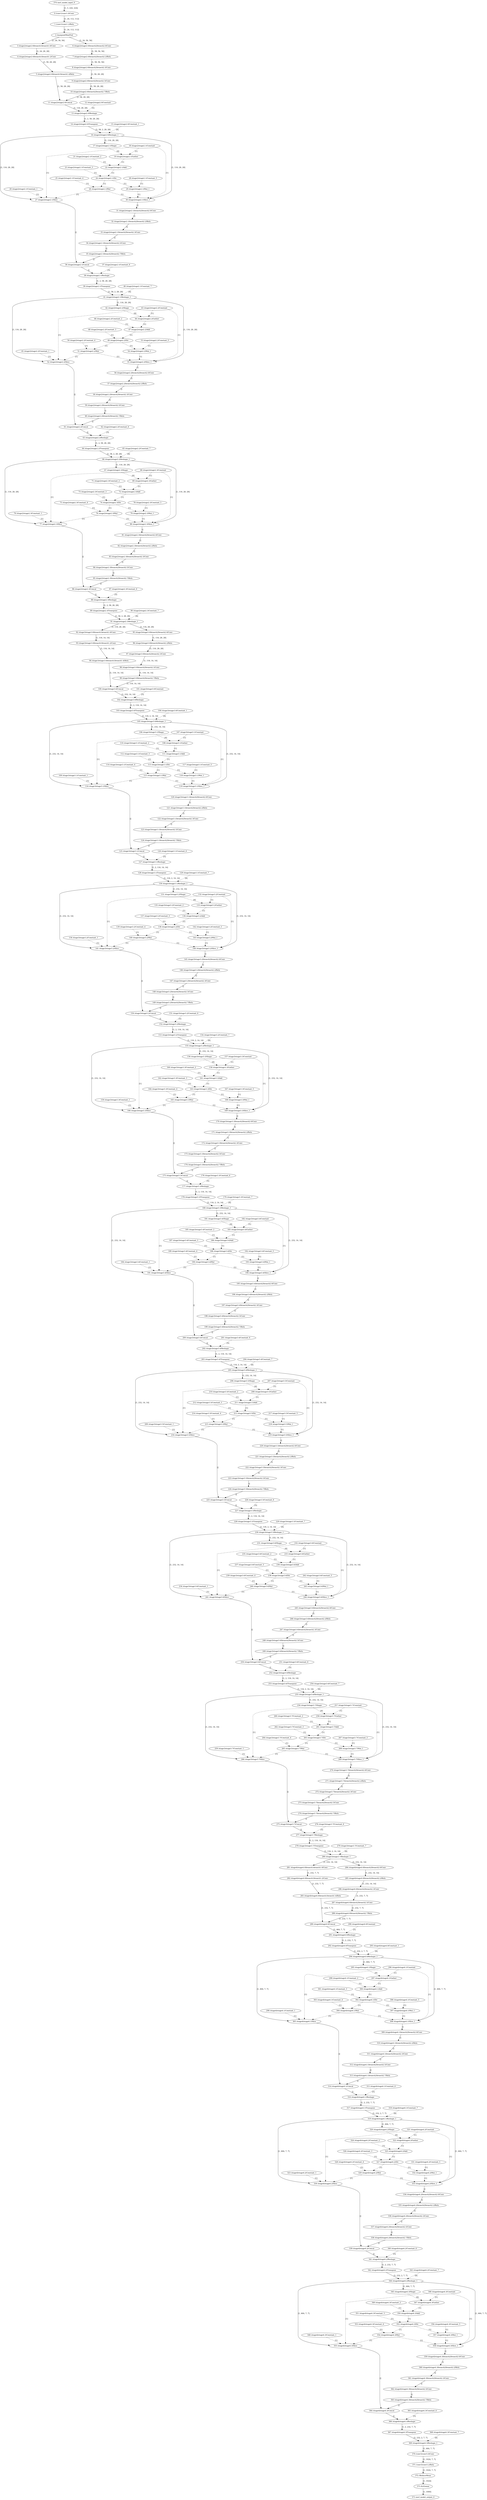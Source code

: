 strict digraph  {
"0 /conv1/conv1.0/Conv" [id=0, type=Conv];
"1 /conv1/conv1.2/Relu" [id=1, type=Relu];
"2 /maxpool/MaxPool" [id=2, type=MaxPool];
"3 /stage2/stage2.0/branch1/branch1.0/Conv" [id=3, type=Conv];
"4 /stage2/stage2.0/branch1/branch1.2/Conv" [id=4, type=Conv];
"5 /stage2/stage2.0/branch1/branch1.4/Relu" [id=5, type=Relu];
"6 /stage2/stage2.0/branch2/branch2.0/Conv" [id=6, type=Conv];
"7 /stage2/stage2.0/branch2/branch2.2/Relu" [id=7, type=Relu];
"8 /stage2/stage2.0/branch2/branch2.3/Conv" [id=8, type=Conv];
"9 /stage2/stage2.0/branch2/branch2.5/Conv" [id=9, type=Conv];
"10 /stage2/stage2.0/branch2/branch2.7/Relu" [id=10, type=Relu];
"11 /stage2/stage2.0/Concat" [id=11, type=Concat];
"12 /stage2/stage2.0/Constant" [id=12, type=Constant];
"13 /stage2/stage2.0/Reshape" [id=13, type=Reshape];
"14 /stage2/stage2.0/Transpose" [id=14, type=Transpose];
"15 /stage2/stage2.0/Constant_1" [id=15, type=Constant];
"16 /stage2/stage2.0/Reshape_1" [id=16, type=Reshape];
"17 /stage2/stage2.1/Shape" [id=17, type=Shape];
"18 /stage2/stage2.1/Constant" [id=18, type=Constant];
"19 /stage2/stage2.1/Gather" [id=19, type=Gather];
"20 /stage2/stage2.1/Constant_1" [id=20, type=Constant];
"21 /stage2/stage2.1/Constant_2" [id=21, type=Constant];
"22 /stage2/stage2.1/Add" [id=22, type=Add];
"23 /stage2/stage2.1/Constant_3" [id=23, type=Constant];
"24 /stage2/stage2.1/Div" [id=24, type=Div];
"25 /stage2/stage2.1/Constant_4" [id=25, type=Constant];
"26 /stage2/stage2.1/Mul" [id=26, type=Mul];
"27 /stage2/stage2.1/Slice" [id=27, type=Slice];
"28 /stage2/stage2.1/Constant_5" [id=28, type=Constant];
"29 /stage2/stage2.1/Mul_1" [id=29, type=Mul];
"30 /stage2/stage2.1/Slice_1" [id=30, type=Slice];
"31 /stage2/stage2.1/branch2/branch2.0/Conv" [id=31, type=Conv];
"32 /stage2/stage2.1/branch2/branch2.2/Relu" [id=32, type=Relu];
"33 /stage2/stage2.1/branch2/branch2.3/Conv" [id=33, type=Conv];
"34 /stage2/stage2.1/branch2/branch2.5/Conv" [id=34, type=Conv];
"35 /stage2/stage2.1/branch2/branch2.7/Relu" [id=35, type=Relu];
"36 /stage2/stage2.1/Concat" [id=36, type=Concat];
"37 /stage2/stage2.1/Constant_6" [id=37, type=Constant];
"38 /stage2/stage2.1/Reshape" [id=38, type=Reshape];
"39 /stage2/stage2.1/Transpose" [id=39, type=Transpose];
"40 /stage2/stage2.1/Constant_7" [id=40, type=Constant];
"41 /stage2/stage2.1/Reshape_1" [id=41, type=Reshape];
"42 /stage2/stage2.2/Shape" [id=42, type=Shape];
"43 /stage2/stage2.2/Constant" [id=43, type=Constant];
"44 /stage2/stage2.2/Gather" [id=44, type=Gather];
"45 /stage2/stage2.2/Constant_1" [id=45, type=Constant];
"46 /stage2/stage2.2/Constant_2" [id=46, type=Constant];
"47 /stage2/stage2.2/Add" [id=47, type=Add];
"48 /stage2/stage2.2/Constant_3" [id=48, type=Constant];
"49 /stage2/stage2.2/Div" [id=49, type=Div];
"50 /stage2/stage2.2/Constant_4" [id=50, type=Constant];
"51 /stage2/stage2.2/Mul" [id=51, type=Mul];
"52 /stage2/stage2.2/Slice" [id=52, type=Slice];
"53 /stage2/stage2.2/Constant_5" [id=53, type=Constant];
"54 /stage2/stage2.2/Mul_1" [id=54, type=Mul];
"55 /stage2/stage2.2/Slice_1" [id=55, type=Slice];
"56 /stage2/stage2.2/branch2/branch2.0/Conv" [id=56, type=Conv];
"57 /stage2/stage2.2/branch2/branch2.2/Relu" [id=57, type=Relu];
"58 /stage2/stage2.2/branch2/branch2.3/Conv" [id=58, type=Conv];
"59 /stage2/stage2.2/branch2/branch2.5/Conv" [id=59, type=Conv];
"60 /stage2/stage2.2/branch2/branch2.7/Relu" [id=60, type=Relu];
"61 /stage2/stage2.2/Concat" [id=61, type=Concat];
"62 /stage2/stage2.2/Constant_6" [id=62, type=Constant];
"63 /stage2/stage2.2/Reshape" [id=63, type=Reshape];
"64 /stage2/stage2.2/Transpose" [id=64, type=Transpose];
"65 /stage2/stage2.2/Constant_7" [id=65, type=Constant];
"66 /stage2/stage2.2/Reshape_1" [id=66, type=Reshape];
"67 /stage2/stage2.3/Shape" [id=67, type=Shape];
"68 /stage2/stage2.3/Constant" [id=68, type=Constant];
"69 /stage2/stage2.3/Gather" [id=69, type=Gather];
"70 /stage2/stage2.3/Constant_1" [id=70, type=Constant];
"71 /stage2/stage2.3/Constant_2" [id=71, type=Constant];
"72 /stage2/stage2.3/Add" [id=72, type=Add];
"73 /stage2/stage2.3/Constant_3" [id=73, type=Constant];
"74 /stage2/stage2.3/Div" [id=74, type=Div];
"75 /stage2/stage2.3/Constant_4" [id=75, type=Constant];
"76 /stage2/stage2.3/Mul" [id=76, type=Mul];
"77 /stage2/stage2.3/Slice" [id=77, type=Slice];
"78 /stage2/stage2.3/Constant_5" [id=78, type=Constant];
"79 /stage2/stage2.3/Mul_1" [id=79, type=Mul];
"80 /stage2/stage2.3/Slice_1" [id=80, type=Slice];
"81 /stage2/stage2.3/branch2/branch2.0/Conv" [id=81, type=Conv];
"82 /stage2/stage2.3/branch2/branch2.2/Relu" [id=82, type=Relu];
"83 /stage2/stage2.3/branch2/branch2.3/Conv" [id=83, type=Conv];
"84 /stage2/stage2.3/branch2/branch2.5/Conv" [id=84, type=Conv];
"85 /stage2/stage2.3/branch2/branch2.7/Relu" [id=85, type=Relu];
"86 /stage2/stage2.3/Concat" [id=86, type=Concat];
"87 /stage2/stage2.3/Constant_6" [id=87, type=Constant];
"88 /stage2/stage2.3/Reshape" [id=88, type=Reshape];
"89 /stage2/stage2.3/Transpose" [id=89, type=Transpose];
"90 /stage2/stage2.3/Constant_7" [id=90, type=Constant];
"91 /stage2/stage2.3/Reshape_1" [id=91, type=Reshape];
"92 /stage3/stage3.0/branch1/branch1.0/Conv" [id=92, type=Conv];
"93 /stage3/stage3.0/branch1/branch1.2/Conv" [id=93, type=Conv];
"94 /stage3/stage3.0/branch1/branch1.4/Relu" [id=94, type=Relu];
"95 /stage3/stage3.0/branch2/branch2.0/Conv" [id=95, type=Conv];
"96 /stage3/stage3.0/branch2/branch2.2/Relu" [id=96, type=Relu];
"97 /stage3/stage3.0/branch2/branch2.3/Conv" [id=97, type=Conv];
"98 /stage3/stage3.0/branch2/branch2.5/Conv" [id=98, type=Conv];
"99 /stage3/stage3.0/branch2/branch2.7/Relu" [id=99, type=Relu];
"100 /stage3/stage3.0/Concat" [id=100, type=Concat];
"101 /stage3/stage3.0/Constant" [id=101, type=Constant];
"102 /stage3/stage3.0/Reshape" [id=102, type=Reshape];
"103 /stage3/stage3.0/Transpose" [id=103, type=Transpose];
"104 /stage3/stage3.0/Constant_1" [id=104, type=Constant];
"105 /stage3/stage3.0/Reshape_1" [id=105, type=Reshape];
"106 /stage3/stage3.1/Shape" [id=106, type=Shape];
"107 /stage3/stage3.1/Constant" [id=107, type=Constant];
"108 /stage3/stage3.1/Gather" [id=108, type=Gather];
"109 /stage3/stage3.1/Constant_1" [id=109, type=Constant];
"110 /stage3/stage3.1/Constant_2" [id=110, type=Constant];
"111 /stage3/stage3.1/Add" [id=111, type=Add];
"112 /stage3/stage3.1/Constant_3" [id=112, type=Constant];
"113 /stage3/stage3.1/Div" [id=113, type=Div];
"114 /stage3/stage3.1/Constant_4" [id=114, type=Constant];
"115 /stage3/stage3.1/Mul" [id=115, type=Mul];
"116 /stage3/stage3.1/Slice" [id=116, type=Slice];
"117 /stage3/stage3.1/Constant_5" [id=117, type=Constant];
"118 /stage3/stage3.1/Mul_1" [id=118, type=Mul];
"119 /stage3/stage3.1/Slice_1" [id=119, type=Slice];
"120 /stage3/stage3.1/branch2/branch2.0/Conv" [id=120, type=Conv];
"121 /stage3/stage3.1/branch2/branch2.2/Relu" [id=121, type=Relu];
"122 /stage3/stage3.1/branch2/branch2.3/Conv" [id=122, type=Conv];
"123 /stage3/stage3.1/branch2/branch2.5/Conv" [id=123, type=Conv];
"124 /stage3/stage3.1/branch2/branch2.7/Relu" [id=124, type=Relu];
"125 /stage3/stage3.1/Concat" [id=125, type=Concat];
"126 /stage3/stage3.1/Constant_6" [id=126, type=Constant];
"127 /stage3/stage3.1/Reshape" [id=127, type=Reshape];
"128 /stage3/stage3.1/Transpose" [id=128, type=Transpose];
"129 /stage3/stage3.1/Constant_7" [id=129, type=Constant];
"130 /stage3/stage3.1/Reshape_1" [id=130, type=Reshape];
"131 /stage3/stage3.2/Shape" [id=131, type=Shape];
"132 /stage3/stage3.2/Constant" [id=132, type=Constant];
"133 /stage3/stage3.2/Gather" [id=133, type=Gather];
"134 /stage3/stage3.2/Constant_1" [id=134, type=Constant];
"135 /stage3/stage3.2/Constant_2" [id=135, type=Constant];
"136 /stage3/stage3.2/Add" [id=136, type=Add];
"137 /stage3/stage3.2/Constant_3" [id=137, type=Constant];
"138 /stage3/stage3.2/Div" [id=138, type=Div];
"139 /stage3/stage3.2/Constant_4" [id=139, type=Constant];
"140 /stage3/stage3.2/Mul" [id=140, type=Mul];
"141 /stage3/stage3.2/Slice" [id=141, type=Slice];
"142 /stage3/stage3.2/Constant_5" [id=142, type=Constant];
"143 /stage3/stage3.2/Mul_1" [id=143, type=Mul];
"144 /stage3/stage3.2/Slice_1" [id=144, type=Slice];
"145 /stage3/stage3.2/branch2/branch2.0/Conv" [id=145, type=Conv];
"146 /stage3/stage3.2/branch2/branch2.2/Relu" [id=146, type=Relu];
"147 /stage3/stage3.2/branch2/branch2.3/Conv" [id=147, type=Conv];
"148 /stage3/stage3.2/branch2/branch2.5/Conv" [id=148, type=Conv];
"149 /stage3/stage3.2/branch2/branch2.7/Relu" [id=149, type=Relu];
"150 /stage3/stage3.2/Concat" [id=150, type=Concat];
"151 /stage3/stage3.2/Constant_6" [id=151, type=Constant];
"152 /stage3/stage3.2/Reshape" [id=152, type=Reshape];
"153 /stage3/stage3.2/Transpose" [id=153, type=Transpose];
"154 /stage3/stage3.2/Constant_7" [id=154, type=Constant];
"155 /stage3/stage3.2/Reshape_1" [id=155, type=Reshape];
"156 /stage3/stage3.3/Shape" [id=156, type=Shape];
"157 /stage3/stage3.3/Constant" [id=157, type=Constant];
"158 /stage3/stage3.3/Gather" [id=158, type=Gather];
"159 /stage3/stage3.3/Constant_1" [id=159, type=Constant];
"160 /stage3/stage3.3/Constant_2" [id=160, type=Constant];
"161 /stage3/stage3.3/Add" [id=161, type=Add];
"162 /stage3/stage3.3/Constant_3" [id=162, type=Constant];
"163 /stage3/stage3.3/Div" [id=163, type=Div];
"164 /stage3/stage3.3/Constant_4" [id=164, type=Constant];
"165 /stage3/stage3.3/Mul" [id=165, type=Mul];
"166 /stage3/stage3.3/Slice" [id=166, type=Slice];
"167 /stage3/stage3.3/Constant_5" [id=167, type=Constant];
"168 /stage3/stage3.3/Mul_1" [id=168, type=Mul];
"169 /stage3/stage3.3/Slice_1" [id=169, type=Slice];
"170 /stage3/stage3.3/branch2/branch2.0/Conv" [id=170, type=Conv];
"171 /stage3/stage3.3/branch2/branch2.2/Relu" [id=171, type=Relu];
"172 /stage3/stage3.3/branch2/branch2.3/Conv" [id=172, type=Conv];
"173 /stage3/stage3.3/branch2/branch2.5/Conv" [id=173, type=Conv];
"174 /stage3/stage3.3/branch2/branch2.7/Relu" [id=174, type=Relu];
"175 /stage3/stage3.3/Concat" [id=175, type=Concat];
"176 /stage3/stage3.3/Constant_6" [id=176, type=Constant];
"177 /stage3/stage3.3/Reshape" [id=177, type=Reshape];
"178 /stage3/stage3.3/Transpose" [id=178, type=Transpose];
"179 /stage3/stage3.3/Constant_7" [id=179, type=Constant];
"180 /stage3/stage3.3/Reshape_1" [id=180, type=Reshape];
"181 /stage3/stage3.4/Shape" [id=181, type=Shape];
"182 /stage3/stage3.4/Constant" [id=182, type=Constant];
"183 /stage3/stage3.4/Gather" [id=183, type=Gather];
"184 /stage3/stage3.4/Constant_1" [id=184, type=Constant];
"185 /stage3/stage3.4/Constant_2" [id=185, type=Constant];
"186 /stage3/stage3.4/Add" [id=186, type=Add];
"187 /stage3/stage3.4/Constant_3" [id=187, type=Constant];
"188 /stage3/stage3.4/Div" [id=188, type=Div];
"189 /stage3/stage3.4/Constant_4" [id=189, type=Constant];
"190 /stage3/stage3.4/Mul" [id=190, type=Mul];
"191 /stage3/stage3.4/Slice" [id=191, type=Slice];
"192 /stage3/stage3.4/Constant_5" [id=192, type=Constant];
"193 /stage3/stage3.4/Mul_1" [id=193, type=Mul];
"194 /stage3/stage3.4/Slice_1" [id=194, type=Slice];
"195 /stage3/stage3.4/branch2/branch2.0/Conv" [id=195, type=Conv];
"196 /stage3/stage3.4/branch2/branch2.2/Relu" [id=196, type=Relu];
"197 /stage3/stage3.4/branch2/branch2.3/Conv" [id=197, type=Conv];
"198 /stage3/stage3.4/branch2/branch2.5/Conv" [id=198, type=Conv];
"199 /stage3/stage3.4/branch2/branch2.7/Relu" [id=199, type=Relu];
"200 /stage3/stage3.4/Concat" [id=200, type=Concat];
"201 /stage3/stage3.4/Constant_6" [id=201, type=Constant];
"202 /stage3/stage3.4/Reshape" [id=202, type=Reshape];
"203 /stage3/stage3.4/Transpose" [id=203, type=Transpose];
"204 /stage3/stage3.4/Constant_7" [id=204, type=Constant];
"205 /stage3/stage3.4/Reshape_1" [id=205, type=Reshape];
"206 /stage3/stage3.5/Shape" [id=206, type=Shape];
"207 /stage3/stage3.5/Constant" [id=207, type=Constant];
"208 /stage3/stage3.5/Gather" [id=208, type=Gather];
"209 /stage3/stage3.5/Constant_1" [id=209, type=Constant];
"210 /stage3/stage3.5/Constant_2" [id=210, type=Constant];
"211 /stage3/stage3.5/Add" [id=211, type=Add];
"212 /stage3/stage3.5/Constant_3" [id=212, type=Constant];
"213 /stage3/stage3.5/Div" [id=213, type=Div];
"214 /stage3/stage3.5/Constant_4" [id=214, type=Constant];
"215 /stage3/stage3.5/Mul" [id=215, type=Mul];
"216 /stage3/stage3.5/Slice" [id=216, type=Slice];
"217 /stage3/stage3.5/Constant_5" [id=217, type=Constant];
"218 /stage3/stage3.5/Mul_1" [id=218, type=Mul];
"219 /stage3/stage3.5/Slice_1" [id=219, type=Slice];
"220 /stage3/stage3.5/branch2/branch2.0/Conv" [id=220, type=Conv];
"221 /stage3/stage3.5/branch2/branch2.2/Relu" [id=221, type=Relu];
"222 /stage3/stage3.5/branch2/branch2.3/Conv" [id=222, type=Conv];
"223 /stage3/stage3.5/branch2/branch2.5/Conv" [id=223, type=Conv];
"224 /stage3/stage3.5/branch2/branch2.7/Relu" [id=224, type=Relu];
"225 /stage3/stage3.5/Concat" [id=225, type=Concat];
"226 /stage3/stage3.5/Constant_6" [id=226, type=Constant];
"227 /stage3/stage3.5/Reshape" [id=227, type=Reshape];
"228 /stage3/stage3.5/Transpose" [id=228, type=Transpose];
"229 /stage3/stage3.5/Constant_7" [id=229, type=Constant];
"230 /stage3/stage3.5/Reshape_1" [id=230, type=Reshape];
"231 /stage3/stage3.6/Shape" [id=231, type=Shape];
"232 /stage3/stage3.6/Constant" [id=232, type=Constant];
"233 /stage3/stage3.6/Gather" [id=233, type=Gather];
"234 /stage3/stage3.6/Constant_1" [id=234, type=Constant];
"235 /stage3/stage3.6/Constant_2" [id=235, type=Constant];
"236 /stage3/stage3.6/Add" [id=236, type=Add];
"237 /stage3/stage3.6/Constant_3" [id=237, type=Constant];
"238 /stage3/stage3.6/Div" [id=238, type=Div];
"239 /stage3/stage3.6/Constant_4" [id=239, type=Constant];
"240 /stage3/stage3.6/Mul" [id=240, type=Mul];
"241 /stage3/stage3.6/Slice" [id=241, type=Slice];
"242 /stage3/stage3.6/Constant_5" [id=242, type=Constant];
"243 /stage3/stage3.6/Mul_1" [id=243, type=Mul];
"244 /stage3/stage3.6/Slice_1" [id=244, type=Slice];
"245 /stage3/stage3.6/branch2/branch2.0/Conv" [id=245, type=Conv];
"246 /stage3/stage3.6/branch2/branch2.2/Relu" [id=246, type=Relu];
"247 /stage3/stage3.6/branch2/branch2.3/Conv" [id=247, type=Conv];
"248 /stage3/stage3.6/branch2/branch2.5/Conv" [id=248, type=Conv];
"249 /stage3/stage3.6/branch2/branch2.7/Relu" [id=249, type=Relu];
"250 /stage3/stage3.6/Concat" [id=250, type=Concat];
"251 /stage3/stage3.6/Constant_6" [id=251, type=Constant];
"252 /stage3/stage3.6/Reshape" [id=252, type=Reshape];
"253 /stage3/stage3.6/Transpose" [id=253, type=Transpose];
"254 /stage3/stage3.6/Constant_7" [id=254, type=Constant];
"255 /stage3/stage3.6/Reshape_1" [id=255, type=Reshape];
"256 /stage3/stage3.7/Shape" [id=256, type=Shape];
"257 /stage3/stage3.7/Constant" [id=257, type=Constant];
"258 /stage3/stage3.7/Gather" [id=258, type=Gather];
"259 /stage3/stage3.7/Constant_1" [id=259, type=Constant];
"260 /stage3/stage3.7/Constant_2" [id=260, type=Constant];
"261 /stage3/stage3.7/Add" [id=261, type=Add];
"262 /stage3/stage3.7/Constant_3" [id=262, type=Constant];
"263 /stage3/stage3.7/Div" [id=263, type=Div];
"264 /stage3/stage3.7/Constant_4" [id=264, type=Constant];
"265 /stage3/stage3.7/Mul" [id=265, type=Mul];
"266 /stage3/stage3.7/Slice" [id=266, type=Slice];
"267 /stage3/stage3.7/Constant_5" [id=267, type=Constant];
"268 /stage3/stage3.7/Mul_1" [id=268, type=Mul];
"269 /stage3/stage3.7/Slice_1" [id=269, type=Slice];
"270 /stage3/stage3.7/branch2/branch2.0/Conv" [id=270, type=Conv];
"271 /stage3/stage3.7/branch2/branch2.2/Relu" [id=271, type=Relu];
"272 /stage3/stage3.7/branch2/branch2.3/Conv" [id=272, type=Conv];
"273 /stage3/stage3.7/branch2/branch2.5/Conv" [id=273, type=Conv];
"274 /stage3/stage3.7/branch2/branch2.7/Relu" [id=274, type=Relu];
"275 /stage3/stage3.7/Concat" [id=275, type=Concat];
"276 /stage3/stage3.7/Constant_6" [id=276, type=Constant];
"277 /stage3/stage3.7/Reshape" [id=277, type=Reshape];
"278 /stage3/stage3.7/Transpose" [id=278, type=Transpose];
"279 /stage3/stage3.7/Constant_7" [id=279, type=Constant];
"280 /stage3/stage3.7/Reshape_1" [id=280, type=Reshape];
"281 /stage4/stage4.0/branch1/branch1.0/Conv" [id=281, type=Conv];
"282 /stage4/stage4.0/branch1/branch1.2/Conv" [id=282, type=Conv];
"283 /stage4/stage4.0/branch1/branch1.4/Relu" [id=283, type=Relu];
"284 /stage4/stage4.0/branch2/branch2.0/Conv" [id=284, type=Conv];
"285 /stage4/stage4.0/branch2/branch2.2/Relu" [id=285, type=Relu];
"286 /stage4/stage4.0/branch2/branch2.3/Conv" [id=286, type=Conv];
"287 /stage4/stage4.0/branch2/branch2.5/Conv" [id=287, type=Conv];
"288 /stage4/stage4.0/branch2/branch2.7/Relu" [id=288, type=Relu];
"289 /stage4/stage4.0/Concat" [id=289, type=Concat];
"290 /stage4/stage4.0/Constant" [id=290, type=Constant];
"291 /stage4/stage4.0/Reshape" [id=291, type=Reshape];
"292 /stage4/stage4.0/Transpose" [id=292, type=Transpose];
"293 /stage4/stage4.0/Constant_1" [id=293, type=Constant];
"294 /stage4/stage4.0/Reshape_1" [id=294, type=Reshape];
"295 /stage4/stage4.1/Shape" [id=295, type=Shape];
"296 /stage4/stage4.1/Constant" [id=296, type=Constant];
"297 /stage4/stage4.1/Gather" [id=297, type=Gather];
"298 /stage4/stage4.1/Constant_1" [id=298, type=Constant];
"299 /stage4/stage4.1/Constant_2" [id=299, type=Constant];
"300 /stage4/stage4.1/Add" [id=300, type=Add];
"301 /stage4/stage4.1/Constant_3" [id=301, type=Constant];
"302 /stage4/stage4.1/Div" [id=302, type=Div];
"303 /stage4/stage4.1/Constant_4" [id=303, type=Constant];
"304 /stage4/stage4.1/Mul" [id=304, type=Mul];
"305 /stage4/stage4.1/Slice" [id=305, type=Slice];
"306 /stage4/stage4.1/Constant_5" [id=306, type=Constant];
"307 /stage4/stage4.1/Mul_1" [id=307, type=Mul];
"308 /stage4/stage4.1/Slice_1" [id=308, type=Slice];
"309 /stage4/stage4.1/branch2/branch2.0/Conv" [id=309, type=Conv];
"310 /stage4/stage4.1/branch2/branch2.2/Relu" [id=310, type=Relu];
"311 /stage4/stage4.1/branch2/branch2.3/Conv" [id=311, type=Conv];
"312 /stage4/stage4.1/branch2/branch2.5/Conv" [id=312, type=Conv];
"313 /stage4/stage4.1/branch2/branch2.7/Relu" [id=313, type=Relu];
"314 /stage4/stage4.1/Concat" [id=314, type=Concat];
"315 /stage4/stage4.1/Constant_6" [id=315, type=Constant];
"316 /stage4/stage4.1/Reshape" [id=316, type=Reshape];
"317 /stage4/stage4.1/Transpose" [id=317, type=Transpose];
"318 /stage4/stage4.1/Constant_7" [id=318, type=Constant];
"319 /stage4/stage4.1/Reshape_1" [id=319, type=Reshape];
"320 /stage4/stage4.2/Shape" [id=320, type=Shape];
"321 /stage4/stage4.2/Constant" [id=321, type=Constant];
"322 /stage4/stage4.2/Gather" [id=322, type=Gather];
"323 /stage4/stage4.2/Constant_1" [id=323, type=Constant];
"324 /stage4/stage4.2/Constant_2" [id=324, type=Constant];
"325 /stage4/stage4.2/Add" [id=325, type=Add];
"326 /stage4/stage4.2/Constant_3" [id=326, type=Constant];
"327 /stage4/stage4.2/Div" [id=327, type=Div];
"328 /stage4/stage4.2/Constant_4" [id=328, type=Constant];
"329 /stage4/stage4.2/Mul" [id=329, type=Mul];
"330 /stage4/stage4.2/Slice" [id=330, type=Slice];
"331 /stage4/stage4.2/Constant_5" [id=331, type=Constant];
"332 /stage4/stage4.2/Mul_1" [id=332, type=Mul];
"333 /stage4/stage4.2/Slice_1" [id=333, type=Slice];
"334 /stage4/stage4.2/branch2/branch2.0/Conv" [id=334, type=Conv];
"335 /stage4/stage4.2/branch2/branch2.2/Relu" [id=335, type=Relu];
"336 /stage4/stage4.2/branch2/branch2.3/Conv" [id=336, type=Conv];
"337 /stage4/stage4.2/branch2/branch2.5/Conv" [id=337, type=Conv];
"338 /stage4/stage4.2/branch2/branch2.7/Relu" [id=338, type=Relu];
"339 /stage4/stage4.2/Concat" [id=339, type=Concat];
"340 /stage4/stage4.2/Constant_6" [id=340, type=Constant];
"341 /stage4/stage4.2/Reshape" [id=341, type=Reshape];
"342 /stage4/stage4.2/Transpose" [id=342, type=Transpose];
"343 /stage4/stage4.2/Constant_7" [id=343, type=Constant];
"344 /stage4/stage4.2/Reshape_1" [id=344, type=Reshape];
"345 /stage4/stage4.3/Shape" [id=345, type=Shape];
"346 /stage4/stage4.3/Constant" [id=346, type=Constant];
"347 /stage4/stage4.3/Gather" [id=347, type=Gather];
"348 /stage4/stage4.3/Constant_1" [id=348, type=Constant];
"349 /stage4/stage4.3/Constant_2" [id=349, type=Constant];
"350 /stage4/stage4.3/Add" [id=350, type=Add];
"351 /stage4/stage4.3/Constant_3" [id=351, type=Constant];
"352 /stage4/stage4.3/Div" [id=352, type=Div];
"353 /stage4/stage4.3/Constant_4" [id=353, type=Constant];
"354 /stage4/stage4.3/Mul" [id=354, type=Mul];
"355 /stage4/stage4.3/Slice" [id=355, type=Slice];
"356 /stage4/stage4.3/Constant_5" [id=356, type=Constant];
"357 /stage4/stage4.3/Mul_1" [id=357, type=Mul];
"358 /stage4/stage4.3/Slice_1" [id=358, type=Slice];
"359 /stage4/stage4.3/branch2/branch2.0/Conv" [id=359, type=Conv];
"360 /stage4/stage4.3/branch2/branch2.2/Relu" [id=360, type=Relu];
"361 /stage4/stage4.3/branch2/branch2.3/Conv" [id=361, type=Conv];
"362 /stage4/stage4.3/branch2/branch2.5/Conv" [id=362, type=Conv];
"363 /stage4/stage4.3/branch2/branch2.7/Relu" [id=363, type=Relu];
"364 /stage4/stage4.3/Concat" [id=364, type=Concat];
"365 /stage4/stage4.3/Constant_6" [id=365, type=Constant];
"366 /stage4/stage4.3/Reshape" [id=366, type=Reshape];
"367 /stage4/stage4.3/Transpose" [id=367, type=Transpose];
"368 /stage4/stage4.3/Constant_7" [id=368, type=Constant];
"369 /stage4/stage4.3/Reshape_1" [id=369, type=Reshape];
"370 /conv5/conv5.0/Conv" [id=370, type=Conv];
"371 /conv5/conv5.2/Relu" [id=371, type=Relu];
"372 /ReduceMean" [id=372, type=ReduceMean];
"373 /fc/Gemm" [id=373, type=Gemm];
"374 nncf_model_input_0" [id=374, type=nncf_model_input];
"375 nncf_model_output_0" [id=375, type=nncf_model_output];
"0 /conv1/conv1.0/Conv" -> "1 /conv1/conv1.2/Relu"  [label="[1, 24, 112, 112]", style=solid];
"1 /conv1/conv1.2/Relu" -> "2 /maxpool/MaxPool"  [label="[1, 24, 112, 112]", style=solid];
"2 /maxpool/MaxPool" -> "3 /stage2/stage2.0/branch1/branch1.0/Conv"  [label="[1, 24, 56, 56]", style=solid];
"2 /maxpool/MaxPool" -> "6 /stage2/stage2.0/branch2/branch2.0/Conv"  [label="[1, 24, 56, 56]", style=solid];
"3 /stage2/stage2.0/branch1/branch1.0/Conv" -> "4 /stage2/stage2.0/branch1/branch1.2/Conv"  [label="[1, 24, 28, 28]", style=solid];
"4 /stage2/stage2.0/branch1/branch1.2/Conv" -> "5 /stage2/stage2.0/branch1/branch1.4/Relu"  [label="[1, 58, 28, 28]", style=solid];
"5 /stage2/stage2.0/branch1/branch1.4/Relu" -> "11 /stage2/stage2.0/Concat"  [label="[1, 58, 28, 28]", style=solid];
"6 /stage2/stage2.0/branch2/branch2.0/Conv" -> "7 /stage2/stage2.0/branch2/branch2.2/Relu"  [label="[1, 58, 56, 56]", style=solid];
"7 /stage2/stage2.0/branch2/branch2.2/Relu" -> "8 /stage2/stage2.0/branch2/branch2.3/Conv"  [label="[1, 58, 56, 56]", style=solid];
"8 /stage2/stage2.0/branch2/branch2.3/Conv" -> "9 /stage2/stage2.0/branch2/branch2.5/Conv"  [label="[1, 58, 28, 28]", style=solid];
"9 /stage2/stage2.0/branch2/branch2.5/Conv" -> "10 /stage2/stage2.0/branch2/branch2.7/Relu"  [label="[1, 58, 28, 28]", style=solid];
"10 /stage2/stage2.0/branch2/branch2.7/Relu" -> "11 /stage2/stage2.0/Concat"  [label="[1, 58, 28, 28]", style=solid];
"11 /stage2/stage2.0/Concat" -> "13 /stage2/stage2.0/Reshape"  [label="[1, 116, 28, 28]", style=solid];
"12 /stage2/stage2.0/Constant" -> "13 /stage2/stage2.0/Reshape"  [label="[5]", style=dashed];
"13 /stage2/stage2.0/Reshape" -> "14 /stage2/stage2.0/Transpose"  [label="[1, 2, 58, 28, 28]", style=solid];
"14 /stage2/stage2.0/Transpose" -> "16 /stage2/stage2.0/Reshape_1"  [label="[1, 58, 2, 28, 28]", style=solid];
"15 /stage2/stage2.0/Constant_1" -> "16 /stage2/stage2.0/Reshape_1"  [label="[4]", style=dashed];
"16 /stage2/stage2.0/Reshape_1" -> "17 /stage2/stage2.1/Shape"  [label="[1, 116, 28, 28]", style=solid];
"16 /stage2/stage2.0/Reshape_1" -> "27 /stage2/stage2.1/Slice"  [label="[1, 116, 28, 28]", style=solid];
"16 /stage2/stage2.0/Reshape_1" -> "30 /stage2/stage2.1/Slice_1"  [label="[1, 116, 28, 28]", style=solid];
"17 /stage2/stage2.1/Shape" -> "19 /stage2/stage2.1/Gather"  [label="[4]", style=dashed];
"18 /stage2/stage2.1/Constant" -> "19 /stage2/stage2.1/Gather"  [label="[1]", style=dashed];
"18 /stage2/stage2.1/Constant" -> "27 /stage2/stage2.1/Slice"  [label="[1]", style=dashed];
"18 /stage2/stage2.1/Constant" -> "30 /stage2/stage2.1/Slice_1"  [label="[1]", style=dashed];
"19 /stage2/stage2.1/Gather" -> "22 /stage2/stage2.1/Add"  [label="[1]", style=dashed];
"20 /stage2/stage2.1/Constant_1" -> "27 /stage2/stage2.1/Slice"  [label="[1]", style=dashed];
"21 /stage2/stage2.1/Constant_2" -> "22 /stage2/stage2.1/Add"  [label="[1]", style=dashed];
"22 /stage2/stage2.1/Add" -> "24 /stage2/stage2.1/Div"  [label="[1]", style=dashed];
"23 /stage2/stage2.1/Constant_3" -> "24 /stage2/stage2.1/Div"  [label="[1]", style=dashed];
"24 /stage2/stage2.1/Div" -> "26 /stage2/stage2.1/Mul"  [label="[1]", style=dashed];
"24 /stage2/stage2.1/Div" -> "29 /stage2/stage2.1/Mul_1"  [label="[1]", style=dashed];
"25 /stage2/stage2.1/Constant_4" -> "26 /stage2/stage2.1/Mul"  [label="[1]", style=dashed];
"26 /stage2/stage2.1/Mul" -> "27 /stage2/stage2.1/Slice"  [label="[1]", style=dashed];
"26 /stage2/stage2.1/Mul" -> "30 /stage2/stage2.1/Slice_1"  [label="[1]", style=dashed];
"27 /stage2/stage2.1/Slice" -> "36 /stage2/stage2.1/Concat"  [label="[]", style=solid];
"28 /stage2/stage2.1/Constant_5" -> "29 /stage2/stage2.1/Mul_1"  [label="[1]", style=dashed];
"29 /stage2/stage2.1/Mul_1" -> "30 /stage2/stage2.1/Slice_1"  [label="[1]", style=dashed];
"30 /stage2/stage2.1/Slice_1" -> "31 /stage2/stage2.1/branch2/branch2.0/Conv"  [label="[]", style=solid];
"31 /stage2/stage2.1/branch2/branch2.0/Conv" -> "32 /stage2/stage2.1/branch2/branch2.2/Relu"  [label="[]", style=solid];
"32 /stage2/stage2.1/branch2/branch2.2/Relu" -> "33 /stage2/stage2.1/branch2/branch2.3/Conv"  [label="[]", style=solid];
"33 /stage2/stage2.1/branch2/branch2.3/Conv" -> "34 /stage2/stage2.1/branch2/branch2.5/Conv"  [label="[]", style=solid];
"34 /stage2/stage2.1/branch2/branch2.5/Conv" -> "35 /stage2/stage2.1/branch2/branch2.7/Relu"  [label="[]", style=solid];
"35 /stage2/stage2.1/branch2/branch2.7/Relu" -> "36 /stage2/stage2.1/Concat"  [label="[]", style=solid];
"36 /stage2/stage2.1/Concat" -> "38 /stage2/stage2.1/Reshape"  [label="[]", style=solid];
"37 /stage2/stage2.1/Constant_6" -> "38 /stage2/stage2.1/Reshape"  [label="[5]", style=dashed];
"38 /stage2/stage2.1/Reshape" -> "39 /stage2/stage2.1/Transpose"  [label="[1, 2, 58, 28, 28]", style=solid];
"39 /stage2/stage2.1/Transpose" -> "41 /stage2/stage2.1/Reshape_1"  [label="[1, 58, 2, 28, 28]", style=solid];
"40 /stage2/stage2.1/Constant_7" -> "41 /stage2/stage2.1/Reshape_1"  [label="[4]", style=dashed];
"41 /stage2/stage2.1/Reshape_1" -> "42 /stage2/stage2.2/Shape"  [label="[1, 116, 28, 28]", style=solid];
"41 /stage2/stage2.1/Reshape_1" -> "52 /stage2/stage2.2/Slice"  [label="[1, 116, 28, 28]", style=solid];
"41 /stage2/stage2.1/Reshape_1" -> "55 /stage2/stage2.2/Slice_1"  [label="[1, 116, 28, 28]", style=solid];
"42 /stage2/stage2.2/Shape" -> "44 /stage2/stage2.2/Gather"  [label="[4]", style=dashed];
"43 /stage2/stage2.2/Constant" -> "44 /stage2/stage2.2/Gather"  [label="[1]", style=dashed];
"43 /stage2/stage2.2/Constant" -> "52 /stage2/stage2.2/Slice"  [label="[1]", style=dashed];
"43 /stage2/stage2.2/Constant" -> "55 /stage2/stage2.2/Slice_1"  [label="[1]", style=dashed];
"44 /stage2/stage2.2/Gather" -> "47 /stage2/stage2.2/Add"  [label="[1]", style=dashed];
"45 /stage2/stage2.2/Constant_1" -> "52 /stage2/stage2.2/Slice"  [label="[1]", style=dashed];
"46 /stage2/stage2.2/Constant_2" -> "47 /stage2/stage2.2/Add"  [label="[1]", style=dashed];
"47 /stage2/stage2.2/Add" -> "49 /stage2/stage2.2/Div"  [label="[1]", style=dashed];
"48 /stage2/stage2.2/Constant_3" -> "49 /stage2/stage2.2/Div"  [label="[1]", style=dashed];
"49 /stage2/stage2.2/Div" -> "51 /stage2/stage2.2/Mul"  [label="[1]", style=dashed];
"49 /stage2/stage2.2/Div" -> "54 /stage2/stage2.2/Mul_1"  [label="[1]", style=dashed];
"50 /stage2/stage2.2/Constant_4" -> "51 /stage2/stage2.2/Mul"  [label="[1]", style=dashed];
"51 /stage2/stage2.2/Mul" -> "52 /stage2/stage2.2/Slice"  [label="[1]", style=dashed];
"51 /stage2/stage2.2/Mul" -> "55 /stage2/stage2.2/Slice_1"  [label="[1]", style=dashed];
"52 /stage2/stage2.2/Slice" -> "61 /stage2/stage2.2/Concat"  [label="[]", style=solid];
"53 /stage2/stage2.2/Constant_5" -> "54 /stage2/stage2.2/Mul_1"  [label="[1]", style=dashed];
"54 /stage2/stage2.2/Mul_1" -> "55 /stage2/stage2.2/Slice_1"  [label="[1]", style=dashed];
"55 /stage2/stage2.2/Slice_1" -> "56 /stage2/stage2.2/branch2/branch2.0/Conv"  [label="[]", style=solid];
"56 /stage2/stage2.2/branch2/branch2.0/Conv" -> "57 /stage2/stage2.2/branch2/branch2.2/Relu"  [label="[]", style=solid];
"57 /stage2/stage2.2/branch2/branch2.2/Relu" -> "58 /stage2/stage2.2/branch2/branch2.3/Conv"  [label="[]", style=solid];
"58 /stage2/stage2.2/branch2/branch2.3/Conv" -> "59 /stage2/stage2.2/branch2/branch2.5/Conv"  [label="[]", style=solid];
"59 /stage2/stage2.2/branch2/branch2.5/Conv" -> "60 /stage2/stage2.2/branch2/branch2.7/Relu"  [label="[]", style=solid];
"60 /stage2/stage2.2/branch2/branch2.7/Relu" -> "61 /stage2/stage2.2/Concat"  [label="[]", style=solid];
"61 /stage2/stage2.2/Concat" -> "63 /stage2/stage2.2/Reshape"  [label="[]", style=solid];
"62 /stage2/stage2.2/Constant_6" -> "63 /stage2/stage2.2/Reshape"  [label="[5]", style=dashed];
"63 /stage2/stage2.2/Reshape" -> "64 /stage2/stage2.2/Transpose"  [label="[1, 2, 58, 28, 28]", style=solid];
"64 /stage2/stage2.2/Transpose" -> "66 /stage2/stage2.2/Reshape_1"  [label="[1, 58, 2, 28, 28]", style=solid];
"65 /stage2/stage2.2/Constant_7" -> "66 /stage2/stage2.2/Reshape_1"  [label="[4]", style=dashed];
"66 /stage2/stage2.2/Reshape_1" -> "67 /stage2/stage2.3/Shape"  [label="[1, 116, 28, 28]", style=solid];
"66 /stage2/stage2.2/Reshape_1" -> "77 /stage2/stage2.3/Slice"  [label="[1, 116, 28, 28]", style=solid];
"66 /stage2/stage2.2/Reshape_1" -> "80 /stage2/stage2.3/Slice_1"  [label="[1, 116, 28, 28]", style=solid];
"67 /stage2/stage2.3/Shape" -> "69 /stage2/stage2.3/Gather"  [label="[4]", style=dashed];
"68 /stage2/stage2.3/Constant" -> "69 /stage2/stage2.3/Gather"  [label="[1]", style=dashed];
"68 /stage2/stage2.3/Constant" -> "77 /stage2/stage2.3/Slice"  [label="[1]", style=dashed];
"68 /stage2/stage2.3/Constant" -> "80 /stage2/stage2.3/Slice_1"  [label="[1]", style=dashed];
"69 /stage2/stage2.3/Gather" -> "72 /stage2/stage2.3/Add"  [label="[1]", style=dashed];
"70 /stage2/stage2.3/Constant_1" -> "77 /stage2/stage2.3/Slice"  [label="[1]", style=dashed];
"71 /stage2/stage2.3/Constant_2" -> "72 /stage2/stage2.3/Add"  [label="[1]", style=dashed];
"72 /stage2/stage2.3/Add" -> "74 /stage2/stage2.3/Div"  [label="[1]", style=dashed];
"73 /stage2/stage2.3/Constant_3" -> "74 /stage2/stage2.3/Div"  [label="[1]", style=dashed];
"74 /stage2/stage2.3/Div" -> "76 /stage2/stage2.3/Mul"  [label="[1]", style=dashed];
"74 /stage2/stage2.3/Div" -> "79 /stage2/stage2.3/Mul_1"  [label="[1]", style=dashed];
"75 /stage2/stage2.3/Constant_4" -> "76 /stage2/stage2.3/Mul"  [label="[1]", style=dashed];
"76 /stage2/stage2.3/Mul" -> "77 /stage2/stage2.3/Slice"  [label="[1]", style=dashed];
"76 /stage2/stage2.3/Mul" -> "80 /stage2/stage2.3/Slice_1"  [label="[1]", style=dashed];
"77 /stage2/stage2.3/Slice" -> "86 /stage2/stage2.3/Concat"  [label="[]", style=solid];
"78 /stage2/stage2.3/Constant_5" -> "79 /stage2/stage2.3/Mul_1"  [label="[1]", style=dashed];
"79 /stage2/stage2.3/Mul_1" -> "80 /stage2/stage2.3/Slice_1"  [label="[1]", style=dashed];
"80 /stage2/stage2.3/Slice_1" -> "81 /stage2/stage2.3/branch2/branch2.0/Conv"  [label="[]", style=solid];
"81 /stage2/stage2.3/branch2/branch2.0/Conv" -> "82 /stage2/stage2.3/branch2/branch2.2/Relu"  [label="[]", style=solid];
"82 /stage2/stage2.3/branch2/branch2.2/Relu" -> "83 /stage2/stage2.3/branch2/branch2.3/Conv"  [label="[]", style=solid];
"83 /stage2/stage2.3/branch2/branch2.3/Conv" -> "84 /stage2/stage2.3/branch2/branch2.5/Conv"  [label="[]", style=solid];
"84 /stage2/stage2.3/branch2/branch2.5/Conv" -> "85 /stage2/stage2.3/branch2/branch2.7/Relu"  [label="[]", style=solid];
"85 /stage2/stage2.3/branch2/branch2.7/Relu" -> "86 /stage2/stage2.3/Concat"  [label="[]", style=solid];
"86 /stage2/stage2.3/Concat" -> "88 /stage2/stage2.3/Reshape"  [label="[]", style=solid];
"87 /stage2/stage2.3/Constant_6" -> "88 /stage2/stage2.3/Reshape"  [label="[5]", style=dashed];
"88 /stage2/stage2.3/Reshape" -> "89 /stage2/stage2.3/Transpose"  [label="[1, 2, 58, 28, 28]", style=solid];
"89 /stage2/stage2.3/Transpose" -> "91 /stage2/stage2.3/Reshape_1"  [label="[1, 58, 2, 28, 28]", style=solid];
"90 /stage2/stage2.3/Constant_7" -> "91 /stage2/stage2.3/Reshape_1"  [label="[4]", style=dashed];
"91 /stage2/stage2.3/Reshape_1" -> "92 /stage3/stage3.0/branch1/branch1.0/Conv"  [label="[1, 116, 28, 28]", style=solid];
"91 /stage2/stage2.3/Reshape_1" -> "95 /stage3/stage3.0/branch2/branch2.0/Conv"  [label="[1, 116, 28, 28]", style=solid];
"92 /stage3/stage3.0/branch1/branch1.0/Conv" -> "93 /stage3/stage3.0/branch1/branch1.2/Conv"  [label="[1, 116, 14, 14]", style=solid];
"93 /stage3/stage3.0/branch1/branch1.2/Conv" -> "94 /stage3/stage3.0/branch1/branch1.4/Relu"  [label="[1, 116, 14, 14]", style=solid];
"94 /stage3/stage3.0/branch1/branch1.4/Relu" -> "100 /stage3/stage3.0/Concat"  [label="[1, 116, 14, 14]", style=solid];
"95 /stage3/stage3.0/branch2/branch2.0/Conv" -> "96 /stage3/stage3.0/branch2/branch2.2/Relu"  [label="[1, 116, 28, 28]", style=solid];
"96 /stage3/stage3.0/branch2/branch2.2/Relu" -> "97 /stage3/stage3.0/branch2/branch2.3/Conv"  [label="[1, 116, 28, 28]", style=solid];
"97 /stage3/stage3.0/branch2/branch2.3/Conv" -> "98 /stage3/stage3.0/branch2/branch2.5/Conv"  [label="[1, 116, 14, 14]", style=solid];
"98 /stage3/stage3.0/branch2/branch2.5/Conv" -> "99 /stage3/stage3.0/branch2/branch2.7/Relu"  [label="[1, 116, 14, 14]", style=solid];
"99 /stage3/stage3.0/branch2/branch2.7/Relu" -> "100 /stage3/stage3.0/Concat"  [label="[1, 116, 14, 14]", style=solid];
"100 /stage3/stage3.0/Concat" -> "102 /stage3/stage3.0/Reshape"  [label="[1, 232, 14, 14]", style=solid];
"101 /stage3/stage3.0/Constant" -> "102 /stage3/stage3.0/Reshape"  [label="[5]", style=dashed];
"102 /stage3/stage3.0/Reshape" -> "103 /stage3/stage3.0/Transpose"  [label="[1, 2, 116, 14, 14]", style=solid];
"103 /stage3/stage3.0/Transpose" -> "105 /stage3/stage3.0/Reshape_1"  [label="[1, 116, 2, 14, 14]", style=solid];
"104 /stage3/stage3.0/Constant_1" -> "105 /stage3/stage3.0/Reshape_1"  [label="[4]", style=dashed];
"105 /stage3/stage3.0/Reshape_1" -> "106 /stage3/stage3.1/Shape"  [label="[1, 232, 14, 14]", style=solid];
"105 /stage3/stage3.0/Reshape_1" -> "116 /stage3/stage3.1/Slice"  [label="[1, 232, 14, 14]", style=solid];
"105 /stage3/stage3.0/Reshape_1" -> "119 /stage3/stage3.1/Slice_1"  [label="[1, 232, 14, 14]", style=solid];
"106 /stage3/stage3.1/Shape" -> "108 /stage3/stage3.1/Gather"  [label="[4]", style=dashed];
"107 /stage3/stage3.1/Constant" -> "108 /stage3/stage3.1/Gather"  [label="[1]", style=dashed];
"107 /stage3/stage3.1/Constant" -> "116 /stage3/stage3.1/Slice"  [label="[1]", style=dashed];
"107 /stage3/stage3.1/Constant" -> "119 /stage3/stage3.1/Slice_1"  [label="[1]", style=dashed];
"108 /stage3/stage3.1/Gather" -> "111 /stage3/stage3.1/Add"  [label="[1]", style=dashed];
"109 /stage3/stage3.1/Constant_1" -> "116 /stage3/stage3.1/Slice"  [label="[1]", style=dashed];
"110 /stage3/stage3.1/Constant_2" -> "111 /stage3/stage3.1/Add"  [label="[1]", style=dashed];
"111 /stage3/stage3.1/Add" -> "113 /stage3/stage3.1/Div"  [label="[1]", style=dashed];
"112 /stage3/stage3.1/Constant_3" -> "113 /stage3/stage3.1/Div"  [label="[1]", style=dashed];
"113 /stage3/stage3.1/Div" -> "115 /stage3/stage3.1/Mul"  [label="[1]", style=dashed];
"113 /stage3/stage3.1/Div" -> "118 /stage3/stage3.1/Mul_1"  [label="[1]", style=dashed];
"114 /stage3/stage3.1/Constant_4" -> "115 /stage3/stage3.1/Mul"  [label="[1]", style=dashed];
"115 /stage3/stage3.1/Mul" -> "116 /stage3/stage3.1/Slice"  [label="[1]", style=dashed];
"115 /stage3/stage3.1/Mul" -> "119 /stage3/stage3.1/Slice_1"  [label="[1]", style=dashed];
"116 /stage3/stage3.1/Slice" -> "125 /stage3/stage3.1/Concat"  [label="[]", style=solid];
"117 /stage3/stage3.1/Constant_5" -> "118 /stage3/stage3.1/Mul_1"  [label="[1]", style=dashed];
"118 /stage3/stage3.1/Mul_1" -> "119 /stage3/stage3.1/Slice_1"  [label="[1]", style=dashed];
"119 /stage3/stage3.1/Slice_1" -> "120 /stage3/stage3.1/branch2/branch2.0/Conv"  [label="[]", style=solid];
"120 /stage3/stage3.1/branch2/branch2.0/Conv" -> "121 /stage3/stage3.1/branch2/branch2.2/Relu"  [label="[]", style=solid];
"121 /stage3/stage3.1/branch2/branch2.2/Relu" -> "122 /stage3/stage3.1/branch2/branch2.3/Conv"  [label="[]", style=solid];
"122 /stage3/stage3.1/branch2/branch2.3/Conv" -> "123 /stage3/stage3.1/branch2/branch2.5/Conv"  [label="[]", style=solid];
"123 /stage3/stage3.1/branch2/branch2.5/Conv" -> "124 /stage3/stage3.1/branch2/branch2.7/Relu"  [label="[]", style=solid];
"124 /stage3/stage3.1/branch2/branch2.7/Relu" -> "125 /stage3/stage3.1/Concat"  [label="[]", style=solid];
"125 /stage3/stage3.1/Concat" -> "127 /stage3/stage3.1/Reshape"  [label="[]", style=solid];
"126 /stage3/stage3.1/Constant_6" -> "127 /stage3/stage3.1/Reshape"  [label="[5]", style=dashed];
"127 /stage3/stage3.1/Reshape" -> "128 /stage3/stage3.1/Transpose"  [label="[1, 2, 116, 14, 14]", style=solid];
"128 /stage3/stage3.1/Transpose" -> "130 /stage3/stage3.1/Reshape_1"  [label="[1, 116, 2, 14, 14]", style=solid];
"129 /stage3/stage3.1/Constant_7" -> "130 /stage3/stage3.1/Reshape_1"  [label="[4]", style=dashed];
"130 /stage3/stage3.1/Reshape_1" -> "131 /stage3/stage3.2/Shape"  [label="[1, 232, 14, 14]", style=solid];
"130 /stage3/stage3.1/Reshape_1" -> "141 /stage3/stage3.2/Slice"  [label="[1, 232, 14, 14]", style=solid];
"130 /stage3/stage3.1/Reshape_1" -> "144 /stage3/stage3.2/Slice_1"  [label="[1, 232, 14, 14]", style=solid];
"131 /stage3/stage3.2/Shape" -> "133 /stage3/stage3.2/Gather"  [label="[4]", style=dashed];
"132 /stage3/stage3.2/Constant" -> "133 /stage3/stage3.2/Gather"  [label="[1]", style=dashed];
"132 /stage3/stage3.2/Constant" -> "141 /stage3/stage3.2/Slice"  [label="[1]", style=dashed];
"132 /stage3/stage3.2/Constant" -> "144 /stage3/stage3.2/Slice_1"  [label="[1]", style=dashed];
"133 /stage3/stage3.2/Gather" -> "136 /stage3/stage3.2/Add"  [label="[1]", style=dashed];
"134 /stage3/stage3.2/Constant_1" -> "141 /stage3/stage3.2/Slice"  [label="[1]", style=dashed];
"135 /stage3/stage3.2/Constant_2" -> "136 /stage3/stage3.2/Add"  [label="[1]", style=dashed];
"136 /stage3/stage3.2/Add" -> "138 /stage3/stage3.2/Div"  [label="[1]", style=dashed];
"137 /stage3/stage3.2/Constant_3" -> "138 /stage3/stage3.2/Div"  [label="[1]", style=dashed];
"138 /stage3/stage3.2/Div" -> "140 /stage3/stage3.2/Mul"  [label="[1]", style=dashed];
"138 /stage3/stage3.2/Div" -> "143 /stage3/stage3.2/Mul_1"  [label="[1]", style=dashed];
"139 /stage3/stage3.2/Constant_4" -> "140 /stage3/stage3.2/Mul"  [label="[1]", style=dashed];
"140 /stage3/stage3.2/Mul" -> "141 /stage3/stage3.2/Slice"  [label="[1]", style=dashed];
"140 /stage3/stage3.2/Mul" -> "144 /stage3/stage3.2/Slice_1"  [label="[1]", style=dashed];
"141 /stage3/stage3.2/Slice" -> "150 /stage3/stage3.2/Concat"  [label="[]", style=solid];
"142 /stage3/stage3.2/Constant_5" -> "143 /stage3/stage3.2/Mul_1"  [label="[1]", style=dashed];
"143 /stage3/stage3.2/Mul_1" -> "144 /stage3/stage3.2/Slice_1"  [label="[1]", style=dashed];
"144 /stage3/stage3.2/Slice_1" -> "145 /stage3/stage3.2/branch2/branch2.0/Conv"  [label="[]", style=solid];
"145 /stage3/stage3.2/branch2/branch2.0/Conv" -> "146 /stage3/stage3.2/branch2/branch2.2/Relu"  [label="[]", style=solid];
"146 /stage3/stage3.2/branch2/branch2.2/Relu" -> "147 /stage3/stage3.2/branch2/branch2.3/Conv"  [label="[]", style=solid];
"147 /stage3/stage3.2/branch2/branch2.3/Conv" -> "148 /stage3/stage3.2/branch2/branch2.5/Conv"  [label="[]", style=solid];
"148 /stage3/stage3.2/branch2/branch2.5/Conv" -> "149 /stage3/stage3.2/branch2/branch2.7/Relu"  [label="[]", style=solid];
"149 /stage3/stage3.2/branch2/branch2.7/Relu" -> "150 /stage3/stage3.2/Concat"  [label="[]", style=solid];
"150 /stage3/stage3.2/Concat" -> "152 /stage3/stage3.2/Reshape"  [label="[]", style=solid];
"151 /stage3/stage3.2/Constant_6" -> "152 /stage3/stage3.2/Reshape"  [label="[5]", style=dashed];
"152 /stage3/stage3.2/Reshape" -> "153 /stage3/stage3.2/Transpose"  [label="[1, 2, 116, 14, 14]", style=solid];
"153 /stage3/stage3.2/Transpose" -> "155 /stage3/stage3.2/Reshape_1"  [label="[1, 116, 2, 14, 14]", style=solid];
"154 /stage3/stage3.2/Constant_7" -> "155 /stage3/stage3.2/Reshape_1"  [label="[4]", style=dashed];
"155 /stage3/stage3.2/Reshape_1" -> "156 /stage3/stage3.3/Shape"  [label="[1, 232, 14, 14]", style=solid];
"155 /stage3/stage3.2/Reshape_1" -> "166 /stage3/stage3.3/Slice"  [label="[1, 232, 14, 14]", style=solid];
"155 /stage3/stage3.2/Reshape_1" -> "169 /stage3/stage3.3/Slice_1"  [label="[1, 232, 14, 14]", style=solid];
"156 /stage3/stage3.3/Shape" -> "158 /stage3/stage3.3/Gather"  [label="[4]", style=dashed];
"157 /stage3/stage3.3/Constant" -> "158 /stage3/stage3.3/Gather"  [label="[1]", style=dashed];
"157 /stage3/stage3.3/Constant" -> "166 /stage3/stage3.3/Slice"  [label="[1]", style=dashed];
"157 /stage3/stage3.3/Constant" -> "169 /stage3/stage3.3/Slice_1"  [label="[1]", style=dashed];
"158 /stage3/stage3.3/Gather" -> "161 /stage3/stage3.3/Add"  [label="[1]", style=dashed];
"159 /stage3/stage3.3/Constant_1" -> "166 /stage3/stage3.3/Slice"  [label="[1]", style=dashed];
"160 /stage3/stage3.3/Constant_2" -> "161 /stage3/stage3.3/Add"  [label="[1]", style=dashed];
"161 /stage3/stage3.3/Add" -> "163 /stage3/stage3.3/Div"  [label="[1]", style=dashed];
"162 /stage3/stage3.3/Constant_3" -> "163 /stage3/stage3.3/Div"  [label="[1]", style=dashed];
"163 /stage3/stage3.3/Div" -> "165 /stage3/stage3.3/Mul"  [label="[1]", style=dashed];
"163 /stage3/stage3.3/Div" -> "168 /stage3/stage3.3/Mul_1"  [label="[1]", style=dashed];
"164 /stage3/stage3.3/Constant_4" -> "165 /stage3/stage3.3/Mul"  [label="[1]", style=dashed];
"165 /stage3/stage3.3/Mul" -> "166 /stage3/stage3.3/Slice"  [label="[1]", style=dashed];
"165 /stage3/stage3.3/Mul" -> "169 /stage3/stage3.3/Slice_1"  [label="[1]", style=dashed];
"166 /stage3/stage3.3/Slice" -> "175 /stage3/stage3.3/Concat"  [label="[]", style=solid];
"167 /stage3/stage3.3/Constant_5" -> "168 /stage3/stage3.3/Mul_1"  [label="[1]", style=dashed];
"168 /stage3/stage3.3/Mul_1" -> "169 /stage3/stage3.3/Slice_1"  [label="[1]", style=dashed];
"169 /stage3/stage3.3/Slice_1" -> "170 /stage3/stage3.3/branch2/branch2.0/Conv"  [label="[]", style=solid];
"170 /stage3/stage3.3/branch2/branch2.0/Conv" -> "171 /stage3/stage3.3/branch2/branch2.2/Relu"  [label="[]", style=solid];
"171 /stage3/stage3.3/branch2/branch2.2/Relu" -> "172 /stage3/stage3.3/branch2/branch2.3/Conv"  [label="[]", style=solid];
"172 /stage3/stage3.3/branch2/branch2.3/Conv" -> "173 /stage3/stage3.3/branch2/branch2.5/Conv"  [label="[]", style=solid];
"173 /stage3/stage3.3/branch2/branch2.5/Conv" -> "174 /stage3/stage3.3/branch2/branch2.7/Relu"  [label="[]", style=solid];
"174 /stage3/stage3.3/branch2/branch2.7/Relu" -> "175 /stage3/stage3.3/Concat"  [label="[]", style=solid];
"175 /stage3/stage3.3/Concat" -> "177 /stage3/stage3.3/Reshape"  [label="[]", style=solid];
"176 /stage3/stage3.3/Constant_6" -> "177 /stage3/stage3.3/Reshape"  [label="[5]", style=dashed];
"177 /stage3/stage3.3/Reshape" -> "178 /stage3/stage3.3/Transpose"  [label="[1, 2, 116, 14, 14]", style=solid];
"178 /stage3/stage3.3/Transpose" -> "180 /stage3/stage3.3/Reshape_1"  [label="[1, 116, 2, 14, 14]", style=solid];
"179 /stage3/stage3.3/Constant_7" -> "180 /stage3/stage3.3/Reshape_1"  [label="[4]", style=dashed];
"180 /stage3/stage3.3/Reshape_1" -> "181 /stage3/stage3.4/Shape"  [label="[1, 232, 14, 14]", style=solid];
"180 /stage3/stage3.3/Reshape_1" -> "191 /stage3/stage3.4/Slice"  [label="[1, 232, 14, 14]", style=solid];
"180 /stage3/stage3.3/Reshape_1" -> "194 /stage3/stage3.4/Slice_1"  [label="[1, 232, 14, 14]", style=solid];
"181 /stage3/stage3.4/Shape" -> "183 /stage3/stage3.4/Gather"  [label="[4]", style=dashed];
"182 /stage3/stage3.4/Constant" -> "183 /stage3/stage3.4/Gather"  [label="[1]", style=dashed];
"182 /stage3/stage3.4/Constant" -> "191 /stage3/stage3.4/Slice"  [label="[1]", style=dashed];
"182 /stage3/stage3.4/Constant" -> "194 /stage3/stage3.4/Slice_1"  [label="[1]", style=dashed];
"183 /stage3/stage3.4/Gather" -> "186 /stage3/stage3.4/Add"  [label="[1]", style=dashed];
"184 /stage3/stage3.4/Constant_1" -> "191 /stage3/stage3.4/Slice"  [label="[1]", style=dashed];
"185 /stage3/stage3.4/Constant_2" -> "186 /stage3/stage3.4/Add"  [label="[1]", style=dashed];
"186 /stage3/stage3.4/Add" -> "188 /stage3/stage3.4/Div"  [label="[1]", style=dashed];
"187 /stage3/stage3.4/Constant_3" -> "188 /stage3/stage3.4/Div"  [label="[1]", style=dashed];
"188 /stage3/stage3.4/Div" -> "190 /stage3/stage3.4/Mul"  [label="[1]", style=dashed];
"188 /stage3/stage3.4/Div" -> "193 /stage3/stage3.4/Mul_1"  [label="[1]", style=dashed];
"189 /stage3/stage3.4/Constant_4" -> "190 /stage3/stage3.4/Mul"  [label="[1]", style=dashed];
"190 /stage3/stage3.4/Mul" -> "191 /stage3/stage3.4/Slice"  [label="[1]", style=dashed];
"190 /stage3/stage3.4/Mul" -> "194 /stage3/stage3.4/Slice_1"  [label="[1]", style=dashed];
"191 /stage3/stage3.4/Slice" -> "200 /stage3/stage3.4/Concat"  [label="[]", style=solid];
"192 /stage3/stage3.4/Constant_5" -> "193 /stage3/stage3.4/Mul_1"  [label="[1]", style=dashed];
"193 /stage3/stage3.4/Mul_1" -> "194 /stage3/stage3.4/Slice_1"  [label="[1]", style=dashed];
"194 /stage3/stage3.4/Slice_1" -> "195 /stage3/stage3.4/branch2/branch2.0/Conv"  [label="[]", style=solid];
"195 /stage3/stage3.4/branch2/branch2.0/Conv" -> "196 /stage3/stage3.4/branch2/branch2.2/Relu"  [label="[]", style=solid];
"196 /stage3/stage3.4/branch2/branch2.2/Relu" -> "197 /stage3/stage3.4/branch2/branch2.3/Conv"  [label="[]", style=solid];
"197 /stage3/stage3.4/branch2/branch2.3/Conv" -> "198 /stage3/stage3.4/branch2/branch2.5/Conv"  [label="[]", style=solid];
"198 /stage3/stage3.4/branch2/branch2.5/Conv" -> "199 /stage3/stage3.4/branch2/branch2.7/Relu"  [label="[]", style=solid];
"199 /stage3/stage3.4/branch2/branch2.7/Relu" -> "200 /stage3/stage3.4/Concat"  [label="[]", style=solid];
"200 /stage3/stage3.4/Concat" -> "202 /stage3/stage3.4/Reshape"  [label="[]", style=solid];
"201 /stage3/stage3.4/Constant_6" -> "202 /stage3/stage3.4/Reshape"  [label="[5]", style=dashed];
"202 /stage3/stage3.4/Reshape" -> "203 /stage3/stage3.4/Transpose"  [label="[1, 2, 116, 14, 14]", style=solid];
"203 /stage3/stage3.4/Transpose" -> "205 /stage3/stage3.4/Reshape_1"  [label="[1, 116, 2, 14, 14]", style=solid];
"204 /stage3/stage3.4/Constant_7" -> "205 /stage3/stage3.4/Reshape_1"  [label="[4]", style=dashed];
"205 /stage3/stage3.4/Reshape_1" -> "206 /stage3/stage3.5/Shape"  [label="[1, 232, 14, 14]", style=solid];
"205 /stage3/stage3.4/Reshape_1" -> "216 /stage3/stage3.5/Slice"  [label="[1, 232, 14, 14]", style=solid];
"205 /stage3/stage3.4/Reshape_1" -> "219 /stage3/stage3.5/Slice_1"  [label="[1, 232, 14, 14]", style=solid];
"206 /stage3/stage3.5/Shape" -> "208 /stage3/stage3.5/Gather"  [label="[4]", style=dashed];
"207 /stage3/stage3.5/Constant" -> "208 /stage3/stage3.5/Gather"  [label="[1]", style=dashed];
"207 /stage3/stage3.5/Constant" -> "216 /stage3/stage3.5/Slice"  [label="[1]", style=dashed];
"207 /stage3/stage3.5/Constant" -> "219 /stage3/stage3.5/Slice_1"  [label="[1]", style=dashed];
"208 /stage3/stage3.5/Gather" -> "211 /stage3/stage3.5/Add"  [label="[1]", style=dashed];
"209 /stage3/stage3.5/Constant_1" -> "216 /stage3/stage3.5/Slice"  [label="[1]", style=dashed];
"210 /stage3/stage3.5/Constant_2" -> "211 /stage3/stage3.5/Add"  [label="[1]", style=dashed];
"211 /stage3/stage3.5/Add" -> "213 /stage3/stage3.5/Div"  [label="[1]", style=dashed];
"212 /stage3/stage3.5/Constant_3" -> "213 /stage3/stage3.5/Div"  [label="[1]", style=dashed];
"213 /stage3/stage3.5/Div" -> "215 /stage3/stage3.5/Mul"  [label="[1]", style=dashed];
"213 /stage3/stage3.5/Div" -> "218 /stage3/stage3.5/Mul_1"  [label="[1]", style=dashed];
"214 /stage3/stage3.5/Constant_4" -> "215 /stage3/stage3.5/Mul"  [label="[1]", style=dashed];
"215 /stage3/stage3.5/Mul" -> "216 /stage3/stage3.5/Slice"  [label="[1]", style=dashed];
"215 /stage3/stage3.5/Mul" -> "219 /stage3/stage3.5/Slice_1"  [label="[1]", style=dashed];
"216 /stage3/stage3.5/Slice" -> "225 /stage3/stage3.5/Concat"  [label="[]", style=solid];
"217 /stage3/stage3.5/Constant_5" -> "218 /stage3/stage3.5/Mul_1"  [label="[1]", style=dashed];
"218 /stage3/stage3.5/Mul_1" -> "219 /stage3/stage3.5/Slice_1"  [label="[1]", style=dashed];
"219 /stage3/stage3.5/Slice_1" -> "220 /stage3/stage3.5/branch2/branch2.0/Conv"  [label="[]", style=solid];
"220 /stage3/stage3.5/branch2/branch2.0/Conv" -> "221 /stage3/stage3.5/branch2/branch2.2/Relu"  [label="[]", style=solid];
"221 /stage3/stage3.5/branch2/branch2.2/Relu" -> "222 /stage3/stage3.5/branch2/branch2.3/Conv"  [label="[]", style=solid];
"222 /stage3/stage3.5/branch2/branch2.3/Conv" -> "223 /stage3/stage3.5/branch2/branch2.5/Conv"  [label="[]", style=solid];
"223 /stage3/stage3.5/branch2/branch2.5/Conv" -> "224 /stage3/stage3.5/branch2/branch2.7/Relu"  [label="[]", style=solid];
"224 /stage3/stage3.5/branch2/branch2.7/Relu" -> "225 /stage3/stage3.5/Concat"  [label="[]", style=solid];
"225 /stage3/stage3.5/Concat" -> "227 /stage3/stage3.5/Reshape"  [label="[]", style=solid];
"226 /stage3/stage3.5/Constant_6" -> "227 /stage3/stage3.5/Reshape"  [label="[5]", style=dashed];
"227 /stage3/stage3.5/Reshape" -> "228 /stage3/stage3.5/Transpose"  [label="[1, 2, 116, 14, 14]", style=solid];
"228 /stage3/stage3.5/Transpose" -> "230 /stage3/stage3.5/Reshape_1"  [label="[1, 116, 2, 14, 14]", style=solid];
"229 /stage3/stage3.5/Constant_7" -> "230 /stage3/stage3.5/Reshape_1"  [label="[4]", style=dashed];
"230 /stage3/stage3.5/Reshape_1" -> "231 /stage3/stage3.6/Shape"  [label="[1, 232, 14, 14]", style=solid];
"230 /stage3/stage3.5/Reshape_1" -> "241 /stage3/stage3.6/Slice"  [label="[1, 232, 14, 14]", style=solid];
"230 /stage3/stage3.5/Reshape_1" -> "244 /stage3/stage3.6/Slice_1"  [label="[1, 232, 14, 14]", style=solid];
"231 /stage3/stage3.6/Shape" -> "233 /stage3/stage3.6/Gather"  [label="[4]", style=dashed];
"232 /stage3/stage3.6/Constant" -> "233 /stage3/stage3.6/Gather"  [label="[1]", style=dashed];
"232 /stage3/stage3.6/Constant" -> "241 /stage3/stage3.6/Slice"  [label="[1]", style=dashed];
"232 /stage3/stage3.6/Constant" -> "244 /stage3/stage3.6/Slice_1"  [label="[1]", style=dashed];
"233 /stage3/stage3.6/Gather" -> "236 /stage3/stage3.6/Add"  [label="[1]", style=dashed];
"234 /stage3/stage3.6/Constant_1" -> "241 /stage3/stage3.6/Slice"  [label="[1]", style=dashed];
"235 /stage3/stage3.6/Constant_2" -> "236 /stage3/stage3.6/Add"  [label="[1]", style=dashed];
"236 /stage3/stage3.6/Add" -> "238 /stage3/stage3.6/Div"  [label="[1]", style=dashed];
"237 /stage3/stage3.6/Constant_3" -> "238 /stage3/stage3.6/Div"  [label="[1]", style=dashed];
"238 /stage3/stage3.6/Div" -> "240 /stage3/stage3.6/Mul"  [label="[1]", style=dashed];
"238 /stage3/stage3.6/Div" -> "243 /stage3/stage3.6/Mul_1"  [label="[1]", style=dashed];
"239 /stage3/stage3.6/Constant_4" -> "240 /stage3/stage3.6/Mul"  [label="[1]", style=dashed];
"240 /stage3/stage3.6/Mul" -> "241 /stage3/stage3.6/Slice"  [label="[1]", style=dashed];
"240 /stage3/stage3.6/Mul" -> "244 /stage3/stage3.6/Slice_1"  [label="[1]", style=dashed];
"241 /stage3/stage3.6/Slice" -> "250 /stage3/stage3.6/Concat"  [label="[]", style=solid];
"242 /stage3/stage3.6/Constant_5" -> "243 /stage3/stage3.6/Mul_1"  [label="[1]", style=dashed];
"243 /stage3/stage3.6/Mul_1" -> "244 /stage3/stage3.6/Slice_1"  [label="[1]", style=dashed];
"244 /stage3/stage3.6/Slice_1" -> "245 /stage3/stage3.6/branch2/branch2.0/Conv"  [label="[]", style=solid];
"245 /stage3/stage3.6/branch2/branch2.0/Conv" -> "246 /stage3/stage3.6/branch2/branch2.2/Relu"  [label="[]", style=solid];
"246 /stage3/stage3.6/branch2/branch2.2/Relu" -> "247 /stage3/stage3.6/branch2/branch2.3/Conv"  [label="[]", style=solid];
"247 /stage3/stage3.6/branch2/branch2.3/Conv" -> "248 /stage3/stage3.6/branch2/branch2.5/Conv"  [label="[]", style=solid];
"248 /stage3/stage3.6/branch2/branch2.5/Conv" -> "249 /stage3/stage3.6/branch2/branch2.7/Relu"  [label="[]", style=solid];
"249 /stage3/stage3.6/branch2/branch2.7/Relu" -> "250 /stage3/stage3.6/Concat"  [label="[]", style=solid];
"250 /stage3/stage3.6/Concat" -> "252 /stage3/stage3.6/Reshape"  [label="[]", style=solid];
"251 /stage3/stage3.6/Constant_6" -> "252 /stage3/stage3.6/Reshape"  [label="[5]", style=dashed];
"252 /stage3/stage3.6/Reshape" -> "253 /stage3/stage3.6/Transpose"  [label="[1, 2, 116, 14, 14]", style=solid];
"253 /stage3/stage3.6/Transpose" -> "255 /stage3/stage3.6/Reshape_1"  [label="[1, 116, 2, 14, 14]", style=solid];
"254 /stage3/stage3.6/Constant_7" -> "255 /stage3/stage3.6/Reshape_1"  [label="[4]", style=dashed];
"255 /stage3/stage3.6/Reshape_1" -> "256 /stage3/stage3.7/Shape"  [label="[1, 232, 14, 14]", style=solid];
"255 /stage3/stage3.6/Reshape_1" -> "266 /stage3/stage3.7/Slice"  [label="[1, 232, 14, 14]", style=solid];
"255 /stage3/stage3.6/Reshape_1" -> "269 /stage3/stage3.7/Slice_1"  [label="[1, 232, 14, 14]", style=solid];
"256 /stage3/stage3.7/Shape" -> "258 /stage3/stage3.7/Gather"  [label="[4]", style=dashed];
"257 /stage3/stage3.7/Constant" -> "258 /stage3/stage3.7/Gather"  [label="[1]", style=dashed];
"257 /stage3/stage3.7/Constant" -> "266 /stage3/stage3.7/Slice"  [label="[1]", style=dashed];
"257 /stage3/stage3.7/Constant" -> "269 /stage3/stage3.7/Slice_1"  [label="[1]", style=dashed];
"258 /stage3/stage3.7/Gather" -> "261 /stage3/stage3.7/Add"  [label="[1]", style=dashed];
"259 /stage3/stage3.7/Constant_1" -> "266 /stage3/stage3.7/Slice"  [label="[1]", style=dashed];
"260 /stage3/stage3.7/Constant_2" -> "261 /stage3/stage3.7/Add"  [label="[1]", style=dashed];
"261 /stage3/stage3.7/Add" -> "263 /stage3/stage3.7/Div"  [label="[1]", style=dashed];
"262 /stage3/stage3.7/Constant_3" -> "263 /stage3/stage3.7/Div"  [label="[1]", style=dashed];
"263 /stage3/stage3.7/Div" -> "265 /stage3/stage3.7/Mul"  [label="[1]", style=dashed];
"263 /stage3/stage3.7/Div" -> "268 /stage3/stage3.7/Mul_1"  [label="[1]", style=dashed];
"264 /stage3/stage3.7/Constant_4" -> "265 /stage3/stage3.7/Mul"  [label="[1]", style=dashed];
"265 /stage3/stage3.7/Mul" -> "266 /stage3/stage3.7/Slice"  [label="[1]", style=dashed];
"265 /stage3/stage3.7/Mul" -> "269 /stage3/stage3.7/Slice_1"  [label="[1]", style=dashed];
"266 /stage3/stage3.7/Slice" -> "275 /stage3/stage3.7/Concat"  [label="[]", style=solid];
"267 /stage3/stage3.7/Constant_5" -> "268 /stage3/stage3.7/Mul_1"  [label="[1]", style=dashed];
"268 /stage3/stage3.7/Mul_1" -> "269 /stage3/stage3.7/Slice_1"  [label="[1]", style=dashed];
"269 /stage3/stage3.7/Slice_1" -> "270 /stage3/stage3.7/branch2/branch2.0/Conv"  [label="[]", style=solid];
"270 /stage3/stage3.7/branch2/branch2.0/Conv" -> "271 /stage3/stage3.7/branch2/branch2.2/Relu"  [label="[]", style=solid];
"271 /stage3/stage3.7/branch2/branch2.2/Relu" -> "272 /stage3/stage3.7/branch2/branch2.3/Conv"  [label="[]", style=solid];
"272 /stage3/stage3.7/branch2/branch2.3/Conv" -> "273 /stage3/stage3.7/branch2/branch2.5/Conv"  [label="[]", style=solid];
"273 /stage3/stage3.7/branch2/branch2.5/Conv" -> "274 /stage3/stage3.7/branch2/branch2.7/Relu"  [label="[]", style=solid];
"274 /stage3/stage3.7/branch2/branch2.7/Relu" -> "275 /stage3/stage3.7/Concat"  [label="[]", style=solid];
"275 /stage3/stage3.7/Concat" -> "277 /stage3/stage3.7/Reshape"  [label="[]", style=solid];
"276 /stage3/stage3.7/Constant_6" -> "277 /stage3/stage3.7/Reshape"  [label="[5]", style=dashed];
"277 /stage3/stage3.7/Reshape" -> "278 /stage3/stage3.7/Transpose"  [label="[1, 2, 116, 14, 14]", style=solid];
"278 /stage3/stage3.7/Transpose" -> "280 /stage3/stage3.7/Reshape_1"  [label="[1, 116, 2, 14, 14]", style=solid];
"279 /stage3/stage3.7/Constant_7" -> "280 /stage3/stage3.7/Reshape_1"  [label="[4]", style=dashed];
"280 /stage3/stage3.7/Reshape_1" -> "281 /stage4/stage4.0/branch1/branch1.0/Conv"  [label="[1, 232, 14, 14]", style=solid];
"280 /stage3/stage3.7/Reshape_1" -> "284 /stage4/stage4.0/branch2/branch2.0/Conv"  [label="[1, 232, 14, 14]", style=solid];
"281 /stage4/stage4.0/branch1/branch1.0/Conv" -> "282 /stage4/stage4.0/branch1/branch1.2/Conv"  [label="[1, 232, 7, 7]", style=solid];
"282 /stage4/stage4.0/branch1/branch1.2/Conv" -> "283 /stage4/stage4.0/branch1/branch1.4/Relu"  [label="[1, 232, 7, 7]", style=solid];
"283 /stage4/stage4.0/branch1/branch1.4/Relu" -> "289 /stage4/stage4.0/Concat"  [label="[1, 232, 7, 7]", style=solid];
"284 /stage4/stage4.0/branch2/branch2.0/Conv" -> "285 /stage4/stage4.0/branch2/branch2.2/Relu"  [label="[1, 232, 14, 14]", style=solid];
"285 /stage4/stage4.0/branch2/branch2.2/Relu" -> "286 /stage4/stage4.0/branch2/branch2.3/Conv"  [label="[1, 232, 14, 14]", style=solid];
"286 /stage4/stage4.0/branch2/branch2.3/Conv" -> "287 /stage4/stage4.0/branch2/branch2.5/Conv"  [label="[1, 232, 7, 7]", style=solid];
"287 /stage4/stage4.0/branch2/branch2.5/Conv" -> "288 /stage4/stage4.0/branch2/branch2.7/Relu"  [label="[1, 232, 7, 7]", style=solid];
"288 /stage4/stage4.0/branch2/branch2.7/Relu" -> "289 /stage4/stage4.0/Concat"  [label="[1, 232, 7, 7]", style=solid];
"289 /stage4/stage4.0/Concat" -> "291 /stage4/stage4.0/Reshape"  [label="[1, 464, 7, 7]", style=solid];
"290 /stage4/stage4.0/Constant" -> "291 /stage4/stage4.0/Reshape"  [label="[5]", style=dashed];
"291 /stage4/stage4.0/Reshape" -> "292 /stage4/stage4.0/Transpose"  [label="[1, 2, 232, 7, 7]", style=solid];
"292 /stage4/stage4.0/Transpose" -> "294 /stage4/stage4.0/Reshape_1"  [label="[1, 232, 2, 7, 7]", style=solid];
"293 /stage4/stage4.0/Constant_1" -> "294 /stage4/stage4.0/Reshape_1"  [label="[4]", style=dashed];
"294 /stage4/stage4.0/Reshape_1" -> "295 /stage4/stage4.1/Shape"  [label="[1, 464, 7, 7]", style=solid];
"294 /stage4/stage4.0/Reshape_1" -> "305 /stage4/stage4.1/Slice"  [label="[1, 464, 7, 7]", style=solid];
"294 /stage4/stage4.0/Reshape_1" -> "308 /stage4/stage4.1/Slice_1"  [label="[1, 464, 7, 7]", style=solid];
"295 /stage4/stage4.1/Shape" -> "297 /stage4/stage4.1/Gather"  [label="[4]", style=dashed];
"296 /stage4/stage4.1/Constant" -> "297 /stage4/stage4.1/Gather"  [label="[1]", style=dashed];
"296 /stage4/stage4.1/Constant" -> "305 /stage4/stage4.1/Slice"  [label="[1]", style=dashed];
"296 /stage4/stage4.1/Constant" -> "308 /stage4/stage4.1/Slice_1"  [label="[1]", style=dashed];
"297 /stage4/stage4.1/Gather" -> "300 /stage4/stage4.1/Add"  [label="[1]", style=dashed];
"298 /stage4/stage4.1/Constant_1" -> "305 /stage4/stage4.1/Slice"  [label="[1]", style=dashed];
"299 /stage4/stage4.1/Constant_2" -> "300 /stage4/stage4.1/Add"  [label="[1]", style=dashed];
"300 /stage4/stage4.1/Add" -> "302 /stage4/stage4.1/Div"  [label="[1]", style=dashed];
"301 /stage4/stage4.1/Constant_3" -> "302 /stage4/stage4.1/Div"  [label="[1]", style=dashed];
"302 /stage4/stage4.1/Div" -> "304 /stage4/stage4.1/Mul"  [label="[1]", style=dashed];
"302 /stage4/stage4.1/Div" -> "307 /stage4/stage4.1/Mul_1"  [label="[1]", style=dashed];
"303 /stage4/stage4.1/Constant_4" -> "304 /stage4/stage4.1/Mul"  [label="[1]", style=dashed];
"304 /stage4/stage4.1/Mul" -> "305 /stage4/stage4.1/Slice"  [label="[1]", style=dashed];
"304 /stage4/stage4.1/Mul" -> "308 /stage4/stage4.1/Slice_1"  [label="[1]", style=dashed];
"305 /stage4/stage4.1/Slice" -> "314 /stage4/stage4.1/Concat"  [label="[]", style=solid];
"306 /stage4/stage4.1/Constant_5" -> "307 /stage4/stage4.1/Mul_1"  [label="[1]", style=dashed];
"307 /stage4/stage4.1/Mul_1" -> "308 /stage4/stage4.1/Slice_1"  [label="[1]", style=dashed];
"308 /stage4/stage4.1/Slice_1" -> "309 /stage4/stage4.1/branch2/branch2.0/Conv"  [label="[]", style=solid];
"309 /stage4/stage4.1/branch2/branch2.0/Conv" -> "310 /stage4/stage4.1/branch2/branch2.2/Relu"  [label="[]", style=solid];
"310 /stage4/stage4.1/branch2/branch2.2/Relu" -> "311 /stage4/stage4.1/branch2/branch2.3/Conv"  [label="[]", style=solid];
"311 /stage4/stage4.1/branch2/branch2.3/Conv" -> "312 /stage4/stage4.1/branch2/branch2.5/Conv"  [label="[]", style=solid];
"312 /stage4/stage4.1/branch2/branch2.5/Conv" -> "313 /stage4/stage4.1/branch2/branch2.7/Relu"  [label="[]", style=solid];
"313 /stage4/stage4.1/branch2/branch2.7/Relu" -> "314 /stage4/stage4.1/Concat"  [label="[]", style=solid];
"314 /stage4/stage4.1/Concat" -> "316 /stage4/stage4.1/Reshape"  [label="[]", style=solid];
"315 /stage4/stage4.1/Constant_6" -> "316 /stage4/stage4.1/Reshape"  [label="[5]", style=dashed];
"316 /stage4/stage4.1/Reshape" -> "317 /stage4/stage4.1/Transpose"  [label="[1, 2, 232, 7, 7]", style=solid];
"317 /stage4/stage4.1/Transpose" -> "319 /stage4/stage4.1/Reshape_1"  [label="[1, 232, 2, 7, 7]", style=solid];
"318 /stage4/stage4.1/Constant_7" -> "319 /stage4/stage4.1/Reshape_1"  [label="[4]", style=dashed];
"319 /stage4/stage4.1/Reshape_1" -> "320 /stage4/stage4.2/Shape"  [label="[1, 464, 7, 7]", style=solid];
"319 /stage4/stage4.1/Reshape_1" -> "330 /stage4/stage4.2/Slice"  [label="[1, 464, 7, 7]", style=solid];
"319 /stage4/stage4.1/Reshape_1" -> "333 /stage4/stage4.2/Slice_1"  [label="[1, 464, 7, 7]", style=solid];
"320 /stage4/stage4.2/Shape" -> "322 /stage4/stage4.2/Gather"  [label="[4]", style=dashed];
"321 /stage4/stage4.2/Constant" -> "322 /stage4/stage4.2/Gather"  [label="[1]", style=dashed];
"321 /stage4/stage4.2/Constant" -> "330 /stage4/stage4.2/Slice"  [label="[1]", style=dashed];
"321 /stage4/stage4.2/Constant" -> "333 /stage4/stage4.2/Slice_1"  [label="[1]", style=dashed];
"322 /stage4/stage4.2/Gather" -> "325 /stage4/stage4.2/Add"  [label="[1]", style=dashed];
"323 /stage4/stage4.2/Constant_1" -> "330 /stage4/stage4.2/Slice"  [label="[1]", style=dashed];
"324 /stage4/stage4.2/Constant_2" -> "325 /stage4/stage4.2/Add"  [label="[1]", style=dashed];
"325 /stage4/stage4.2/Add" -> "327 /stage4/stage4.2/Div"  [label="[1]", style=dashed];
"326 /stage4/stage4.2/Constant_3" -> "327 /stage4/stage4.2/Div"  [label="[1]", style=dashed];
"327 /stage4/stage4.2/Div" -> "329 /stage4/stage4.2/Mul"  [label="[1]", style=dashed];
"327 /stage4/stage4.2/Div" -> "332 /stage4/stage4.2/Mul_1"  [label="[1]", style=dashed];
"328 /stage4/stage4.2/Constant_4" -> "329 /stage4/stage4.2/Mul"  [label="[1]", style=dashed];
"329 /stage4/stage4.2/Mul" -> "330 /stage4/stage4.2/Slice"  [label="[1]", style=dashed];
"329 /stage4/stage4.2/Mul" -> "333 /stage4/stage4.2/Slice_1"  [label="[1]", style=dashed];
"330 /stage4/stage4.2/Slice" -> "339 /stage4/stage4.2/Concat"  [label="[]", style=solid];
"331 /stage4/stage4.2/Constant_5" -> "332 /stage4/stage4.2/Mul_1"  [label="[1]", style=dashed];
"332 /stage4/stage4.2/Mul_1" -> "333 /stage4/stage4.2/Slice_1"  [label="[1]", style=dashed];
"333 /stage4/stage4.2/Slice_1" -> "334 /stage4/stage4.2/branch2/branch2.0/Conv"  [label="[]", style=solid];
"334 /stage4/stage4.2/branch2/branch2.0/Conv" -> "335 /stage4/stage4.2/branch2/branch2.2/Relu"  [label="[]", style=solid];
"335 /stage4/stage4.2/branch2/branch2.2/Relu" -> "336 /stage4/stage4.2/branch2/branch2.3/Conv"  [label="[]", style=solid];
"336 /stage4/stage4.2/branch2/branch2.3/Conv" -> "337 /stage4/stage4.2/branch2/branch2.5/Conv"  [label="[]", style=solid];
"337 /stage4/stage4.2/branch2/branch2.5/Conv" -> "338 /stage4/stage4.2/branch2/branch2.7/Relu"  [label="[]", style=solid];
"338 /stage4/stage4.2/branch2/branch2.7/Relu" -> "339 /stage4/stage4.2/Concat"  [label="[]", style=solid];
"339 /stage4/stage4.2/Concat" -> "341 /stage4/stage4.2/Reshape"  [label="[]", style=solid];
"340 /stage4/stage4.2/Constant_6" -> "341 /stage4/stage4.2/Reshape"  [label="[5]", style=dashed];
"341 /stage4/stage4.2/Reshape" -> "342 /stage4/stage4.2/Transpose"  [label="[1, 2, 232, 7, 7]", style=solid];
"342 /stage4/stage4.2/Transpose" -> "344 /stage4/stage4.2/Reshape_1"  [label="[1, 232, 2, 7, 7]", style=solid];
"343 /stage4/stage4.2/Constant_7" -> "344 /stage4/stage4.2/Reshape_1"  [label="[4]", style=dashed];
"344 /stage4/stage4.2/Reshape_1" -> "345 /stage4/stage4.3/Shape"  [label="[1, 464, 7, 7]", style=solid];
"344 /stage4/stage4.2/Reshape_1" -> "355 /stage4/stage4.3/Slice"  [label="[1, 464, 7, 7]", style=solid];
"344 /stage4/stage4.2/Reshape_1" -> "358 /stage4/stage4.3/Slice_1"  [label="[1, 464, 7, 7]", style=solid];
"345 /stage4/stage4.3/Shape" -> "347 /stage4/stage4.3/Gather"  [label="[4]", style=dashed];
"346 /stage4/stage4.3/Constant" -> "347 /stage4/stage4.3/Gather"  [label="[1]", style=dashed];
"346 /stage4/stage4.3/Constant" -> "355 /stage4/stage4.3/Slice"  [label="[1]", style=dashed];
"346 /stage4/stage4.3/Constant" -> "358 /stage4/stage4.3/Slice_1"  [label="[1]", style=dashed];
"347 /stage4/stage4.3/Gather" -> "350 /stage4/stage4.3/Add"  [label="[1]", style=dashed];
"348 /stage4/stage4.3/Constant_1" -> "355 /stage4/stage4.3/Slice"  [label="[1]", style=dashed];
"349 /stage4/stage4.3/Constant_2" -> "350 /stage4/stage4.3/Add"  [label="[1]", style=dashed];
"350 /stage4/stage4.3/Add" -> "352 /stage4/stage4.3/Div"  [label="[1]", style=dashed];
"351 /stage4/stage4.3/Constant_3" -> "352 /stage4/stage4.3/Div"  [label="[1]", style=dashed];
"352 /stage4/stage4.3/Div" -> "354 /stage4/stage4.3/Mul"  [label="[1]", style=dashed];
"352 /stage4/stage4.3/Div" -> "357 /stage4/stage4.3/Mul_1"  [label="[1]", style=dashed];
"353 /stage4/stage4.3/Constant_4" -> "354 /stage4/stage4.3/Mul"  [label="[1]", style=dashed];
"354 /stage4/stage4.3/Mul" -> "355 /stage4/stage4.3/Slice"  [label="[1]", style=dashed];
"354 /stage4/stage4.3/Mul" -> "358 /stage4/stage4.3/Slice_1"  [label="[1]", style=dashed];
"355 /stage4/stage4.3/Slice" -> "364 /stage4/stage4.3/Concat"  [label="[]", style=solid];
"356 /stage4/stage4.3/Constant_5" -> "357 /stage4/stage4.3/Mul_1"  [label="[1]", style=dashed];
"357 /stage4/stage4.3/Mul_1" -> "358 /stage4/stage4.3/Slice_1"  [label="[1]", style=dashed];
"358 /stage4/stage4.3/Slice_1" -> "359 /stage4/stage4.3/branch2/branch2.0/Conv"  [label="[]", style=solid];
"359 /stage4/stage4.3/branch2/branch2.0/Conv" -> "360 /stage4/stage4.3/branch2/branch2.2/Relu"  [label="[]", style=solid];
"360 /stage4/stage4.3/branch2/branch2.2/Relu" -> "361 /stage4/stage4.3/branch2/branch2.3/Conv"  [label="[]", style=solid];
"361 /stage4/stage4.3/branch2/branch2.3/Conv" -> "362 /stage4/stage4.3/branch2/branch2.5/Conv"  [label="[]", style=solid];
"362 /stage4/stage4.3/branch2/branch2.5/Conv" -> "363 /stage4/stage4.3/branch2/branch2.7/Relu"  [label="[]", style=solid];
"363 /stage4/stage4.3/branch2/branch2.7/Relu" -> "364 /stage4/stage4.3/Concat"  [label="[]", style=solid];
"364 /stage4/stage4.3/Concat" -> "366 /stage4/stage4.3/Reshape"  [label="[]", style=solid];
"365 /stage4/stage4.3/Constant_6" -> "366 /stage4/stage4.3/Reshape"  [label="[5]", style=dashed];
"366 /stage4/stage4.3/Reshape" -> "367 /stage4/stage4.3/Transpose"  [label="[1, 2, 232, 7, 7]", style=solid];
"367 /stage4/stage4.3/Transpose" -> "369 /stage4/stage4.3/Reshape_1"  [label="[1, 232, 2, 7, 7]", style=solid];
"368 /stage4/stage4.3/Constant_7" -> "369 /stage4/stage4.3/Reshape_1"  [label="[4]", style=dashed];
"369 /stage4/stage4.3/Reshape_1" -> "370 /conv5/conv5.0/Conv"  [label="[1, 464, 7, 7]", style=solid];
"370 /conv5/conv5.0/Conv" -> "371 /conv5/conv5.2/Relu"  [label="[1, 1024, 7, 7]", style=solid];
"371 /conv5/conv5.2/Relu" -> "372 /ReduceMean"  [label="[1, 1024, 7, 7]", style=solid];
"372 /ReduceMean" -> "373 /fc/Gemm"  [label="[1, 1024]", style=solid];
"373 /fc/Gemm" -> "375 nncf_model_output_0"  [label="[1, 1000]", style=solid];
"374 nncf_model_input_0" -> "0 /conv1/conv1.0/Conv"  [label="[1, 3, 224, 224]", style=solid];
}
